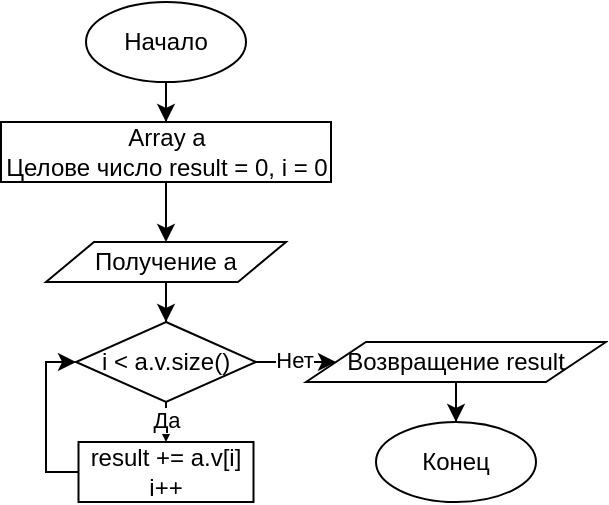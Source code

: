<mxfile version="14.4.9" type="device"><diagram id="xJsCY4wfl1ZWwhfKGdgd" name="Page-1"><mxGraphModel dx="767" dy="299" grid="1" gridSize="10" guides="1" tooltips="1" connect="1" arrows="1" fold="1" page="1" pageScale="1" pageWidth="850" pageHeight="1100" math="0" shadow="0"><root><mxCell id="0"/><mxCell id="1" parent="0"/><mxCell id="JwAtSXYHmNs1fXUTw-If-462" style="edgeStyle=orthogonalEdgeStyle;rounded=0;orthogonalLoop=1;jettySize=auto;html=1;" edge="1" parent="1" source="JwAtSXYHmNs1fXUTw-If-463" target="JwAtSXYHmNs1fXUTw-If-465"><mxGeometry relative="1" as="geometry"/></mxCell><mxCell id="JwAtSXYHmNs1fXUTw-If-463" value="Начало" style="ellipse;whiteSpace=wrap;html=1;" vertex="1" parent="1"><mxGeometry x="270" y="680" width="80" height="40" as="geometry"/></mxCell><mxCell id="JwAtSXYHmNs1fXUTw-If-464" style="edgeStyle=orthogonalEdgeStyle;rounded=0;orthogonalLoop=1;jettySize=auto;html=1;" edge="1" parent="1" source="JwAtSXYHmNs1fXUTw-If-465" target="JwAtSXYHmNs1fXUTw-If-467"><mxGeometry relative="1" as="geometry"/></mxCell><mxCell id="JwAtSXYHmNs1fXUTw-If-465" value="Array a&lt;br&gt;Целове число result = 0, i = 0" style="rounded=0;whiteSpace=wrap;html=1;" vertex="1" parent="1"><mxGeometry x="227.5" y="740" width="165" height="30" as="geometry"/></mxCell><mxCell id="JwAtSXYHmNs1fXUTw-If-466" style="edgeStyle=orthogonalEdgeStyle;rounded=0;orthogonalLoop=1;jettySize=auto;html=1;" edge="1" parent="1" source="JwAtSXYHmNs1fXUTw-If-467" target="JwAtSXYHmNs1fXUTw-If-472"><mxGeometry relative="1" as="geometry"/></mxCell><mxCell id="JwAtSXYHmNs1fXUTw-If-467" value="Получение a" style="shape=parallelogram;perimeter=parallelogramPerimeter;whiteSpace=wrap;html=1;" vertex="1" parent="1"><mxGeometry x="250" y="800" width="120" height="20" as="geometry"/></mxCell><mxCell id="JwAtSXYHmNs1fXUTw-If-468" style="edgeStyle=orthogonalEdgeStyle;rounded=0;orthogonalLoop=1;jettySize=auto;html=1;" edge="1" parent="1" source="JwAtSXYHmNs1fXUTw-If-472" target="JwAtSXYHmNs1fXUTw-If-475"><mxGeometry relative="1" as="geometry"/></mxCell><mxCell id="JwAtSXYHmNs1fXUTw-If-469" value="Нет" style="edgeLabel;html=1;align=center;verticalAlign=middle;resizable=0;points=[];" vertex="1" connectable="0" parent="JwAtSXYHmNs1fXUTw-If-468"><mxGeometry x="0.383" y="1" relative="1" as="geometry"><mxPoint as="offset"/></mxGeometry></mxCell><mxCell id="JwAtSXYHmNs1fXUTw-If-479" style="edgeStyle=orthogonalEdgeStyle;rounded=0;orthogonalLoop=1;jettySize=auto;html=1;" edge="1" parent="1" source="JwAtSXYHmNs1fXUTw-If-472" target="JwAtSXYHmNs1fXUTw-If-477"><mxGeometry relative="1" as="geometry"/></mxCell><mxCell id="JwAtSXYHmNs1fXUTw-If-480" value="Да" style="edgeLabel;html=1;align=center;verticalAlign=middle;resizable=0;points=[];" vertex="1" connectable="0" parent="JwAtSXYHmNs1fXUTw-If-479"><mxGeometry x="-0.42" relative="1" as="geometry"><mxPoint y="3" as="offset"/></mxGeometry></mxCell><mxCell id="JwAtSXYHmNs1fXUTw-If-472" value="i &amp;lt; a.v.size()" style="rhombus;whiteSpace=wrap;html=1;" vertex="1" parent="1"><mxGeometry x="265" y="840" width="90" height="40" as="geometry"/></mxCell><mxCell id="JwAtSXYHmNs1fXUTw-If-473" value="Конец" style="ellipse;whiteSpace=wrap;html=1;" vertex="1" parent="1"><mxGeometry x="415" y="890" width="80" height="40" as="geometry"/></mxCell><mxCell id="JwAtSXYHmNs1fXUTw-If-474" style="edgeStyle=orthogonalEdgeStyle;rounded=0;orthogonalLoop=1;jettySize=auto;html=1;" edge="1" parent="1" source="JwAtSXYHmNs1fXUTw-If-475" target="JwAtSXYHmNs1fXUTw-If-473"><mxGeometry relative="1" as="geometry"/></mxCell><mxCell id="JwAtSXYHmNs1fXUTw-If-475" value="Возвращение result" style="shape=parallelogram;perimeter=parallelogramPerimeter;whiteSpace=wrap;html=1;" vertex="1" parent="1"><mxGeometry x="380" y="850" width="150" height="20" as="geometry"/></mxCell><mxCell id="JwAtSXYHmNs1fXUTw-If-481" style="edgeStyle=orthogonalEdgeStyle;rounded=0;orthogonalLoop=1;jettySize=auto;html=1;entryX=0;entryY=0.5;entryDx=0;entryDy=0;" edge="1" parent="1" source="JwAtSXYHmNs1fXUTw-If-477" target="JwAtSXYHmNs1fXUTw-If-472"><mxGeometry relative="1" as="geometry"><Array as="points"><mxPoint x="250" y="915"/><mxPoint x="250" y="860"/></Array></mxGeometry></mxCell><mxCell id="JwAtSXYHmNs1fXUTw-If-477" value="result += a.v[i]&lt;br&gt;i++" style="rounded=0;whiteSpace=wrap;html=1;" vertex="1" parent="1"><mxGeometry x="266.25" y="900" width="87.5" height="30" as="geometry"/></mxCell></root></mxGraphModel></diagram></mxfile>